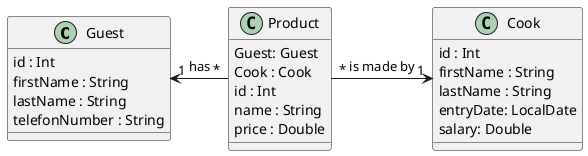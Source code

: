 @startuml

class Guest {
   id : Int
   firstName : String
   lastName : String
   telefonNumber : String
}

class Product {
   Guest: Guest
   Cook : Cook
   id : Int
   name : String
   price : Double
}

class Cook {
   id : Int
   firstName : String
   lastName : String
   entryDate: LocalDate
   salary: Double
}

Product "*" -left-> "1"  Guest: has
Product "*" -right-> "1"  Cook: is made by


@enduml
